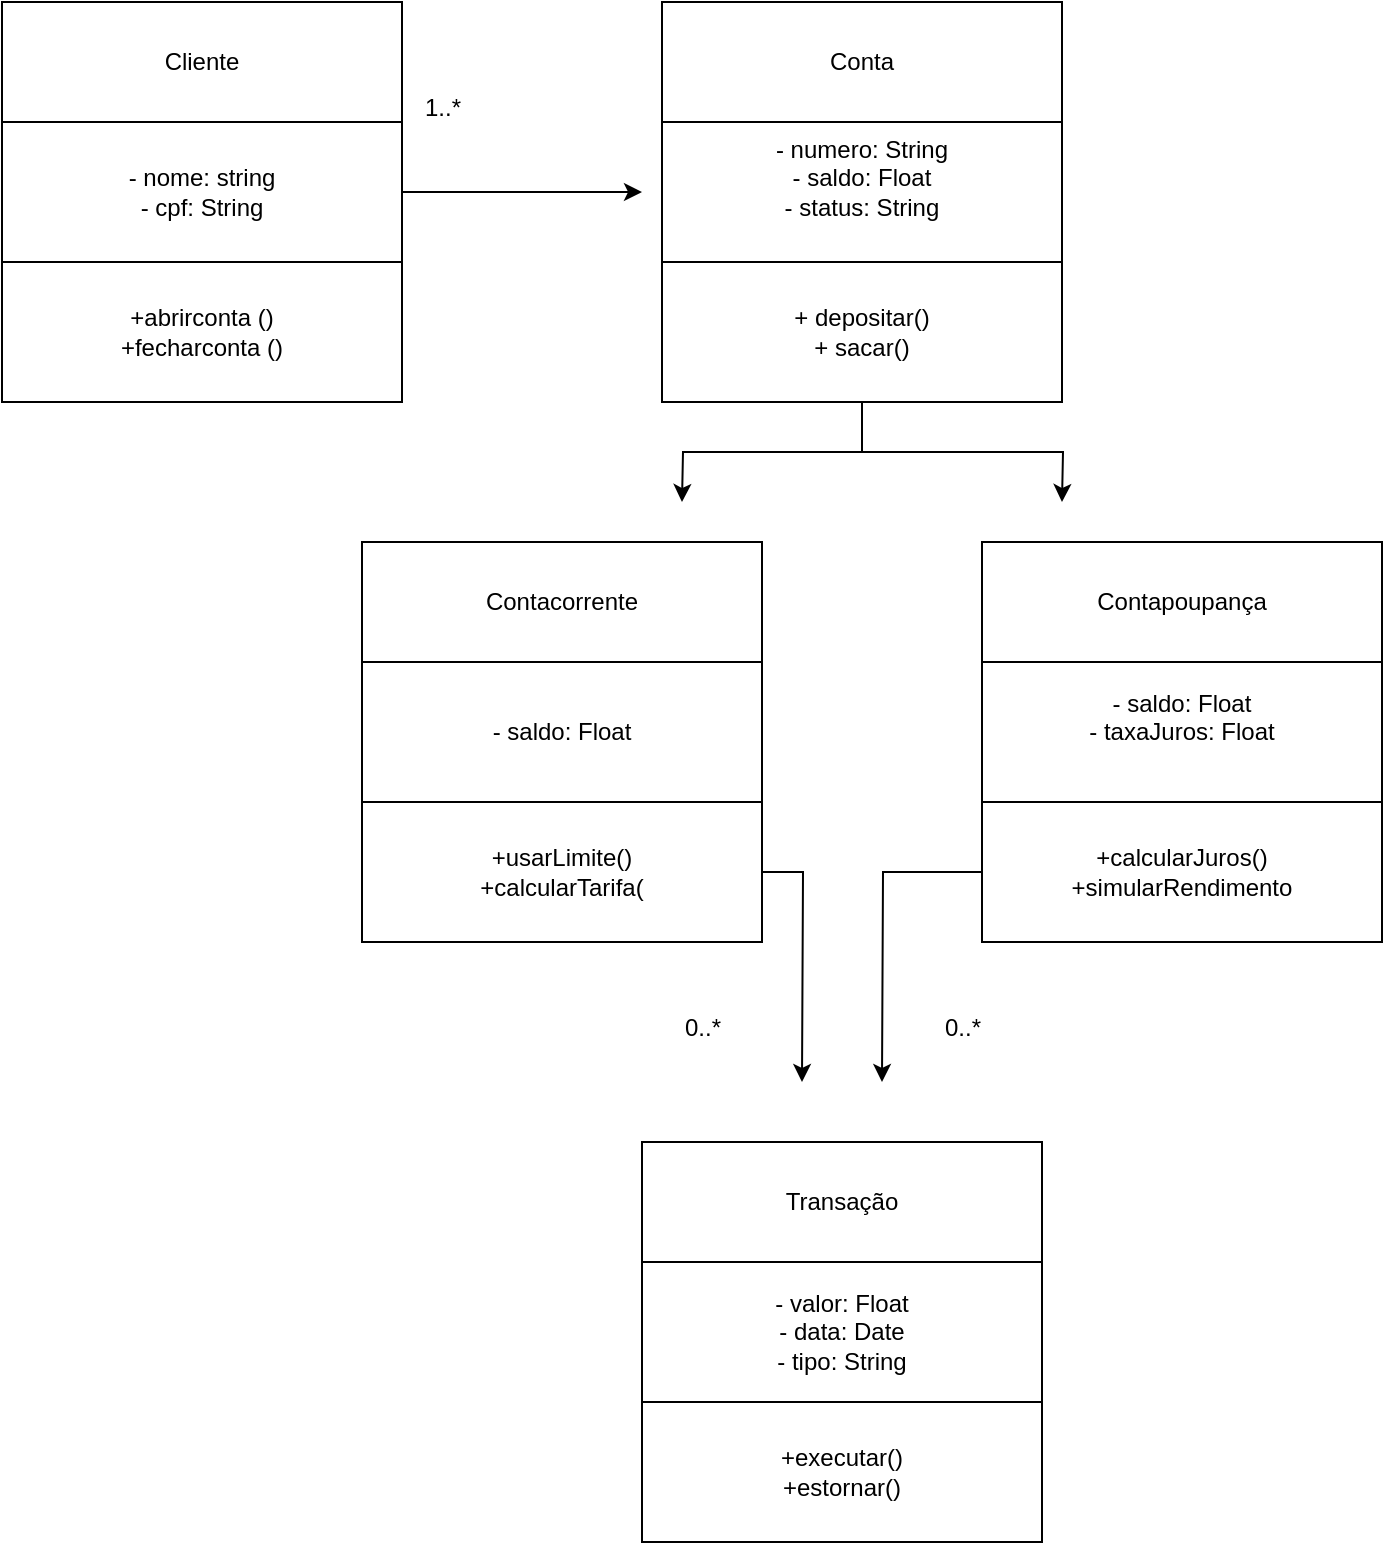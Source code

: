 <mxfile version="27.1.1">
  <diagram name="Página-1" id="xN713e49Yqed7UO6VAEz">
    <mxGraphModel grid="1" page="1" gridSize="10" guides="1" tooltips="1" connect="1" arrows="1" fold="1" pageScale="1" pageWidth="827" pageHeight="1169" math="0" shadow="0">
      <root>
        <mxCell id="0" />
        <mxCell id="1" parent="0" />
        <mxCell id="HU1gYTTpNDTqksBCKacw-1" value="Cliente" style="rounded=0;whiteSpace=wrap;html=1;align=center;" vertex="1" parent="1">
          <mxGeometry x="40" y="80" width="200" height="60" as="geometry" />
        </mxCell>
        <mxCell id="HU1gYTTpNDTqksBCKacw-5" style="edgeStyle=orthogonalEdgeStyle;rounded=0;orthogonalLoop=1;jettySize=auto;html=1;exitX=1;exitY=0.5;exitDx=0;exitDy=0;" edge="1" parent="1" source="HU1gYTTpNDTqksBCKacw-2">
          <mxGeometry relative="1" as="geometry">
            <mxPoint x="360" y="175" as="targetPoint" />
          </mxGeometry>
        </mxCell>
        <mxCell id="HU1gYTTpNDTqksBCKacw-2" value="&lt;div&gt;- nome: string&lt;/div&gt;&lt;div&gt;- cpf: String&lt;/div&gt;" style="rounded=0;whiteSpace=wrap;html=1;align=center;" vertex="1" parent="1">
          <mxGeometry x="40" y="140" width="200" height="70" as="geometry" />
        </mxCell>
        <mxCell id="HU1gYTTpNDTqksBCKacw-4" value="+abrirconta ()&lt;div&gt;+fecharconta ()&lt;/div&gt;" style="rounded=0;whiteSpace=wrap;html=1;align=center;" vertex="1" parent="1">
          <mxGeometry x="40" y="210" width="200" height="70" as="geometry" />
        </mxCell>
        <mxCell id="HU1gYTTpNDTqksBCKacw-6" value="Conta" style="rounded=0;whiteSpace=wrap;html=1;align=center;" vertex="1" parent="1">
          <mxGeometry x="370" y="80" width="200" height="60" as="geometry" />
        </mxCell>
        <mxCell id="HU1gYTTpNDTqksBCKacw-7" value="&lt;div&gt;- numero: String&lt;/div&gt;&lt;div&gt;- saldo: Float&lt;/div&gt;&lt;div&gt;- status: String&lt;/div&gt;&lt;div&gt;&lt;br&gt;&lt;/div&gt;" style="rounded=0;whiteSpace=wrap;html=1;align=center;" vertex="1" parent="1">
          <mxGeometry x="370" y="140" width="200" height="70" as="geometry" />
        </mxCell>
        <mxCell id="HU1gYTTpNDTqksBCKacw-20" style="edgeStyle=orthogonalEdgeStyle;rounded=0;orthogonalLoop=1;jettySize=auto;html=1;" edge="1" parent="1" source="HU1gYTTpNDTqksBCKacw-8">
          <mxGeometry relative="1" as="geometry">
            <mxPoint x="570" y="330" as="targetPoint" />
          </mxGeometry>
        </mxCell>
        <mxCell id="HU1gYTTpNDTqksBCKacw-22" style="edgeStyle=orthogonalEdgeStyle;rounded=0;orthogonalLoop=1;jettySize=auto;html=1;" edge="1" parent="1" source="HU1gYTTpNDTqksBCKacw-8">
          <mxGeometry relative="1" as="geometry">
            <mxPoint x="380" y="330" as="targetPoint" />
          </mxGeometry>
        </mxCell>
        <mxCell id="HU1gYTTpNDTqksBCKacw-8" value="&lt;div&gt;+ depositar()&lt;/div&gt;&lt;div&gt;+ sacar()&lt;/div&gt;" style="rounded=0;whiteSpace=wrap;html=1;align=center;" vertex="1" parent="1">
          <mxGeometry x="370" y="210" width="200" height="70" as="geometry" />
        </mxCell>
        <mxCell id="HU1gYTTpNDTqksBCKacw-9" value="Contacorrente" style="rounded=0;whiteSpace=wrap;html=1;align=center;" vertex="1" parent="1">
          <mxGeometry x="220" y="350" width="200" height="60" as="geometry" />
        </mxCell>
        <mxCell id="HU1gYTTpNDTqksBCKacw-10" value="Contapoupança" style="rounded=0;whiteSpace=wrap;html=1;align=center;" vertex="1" parent="1">
          <mxGeometry x="530" y="350" width="200" height="60" as="geometry" />
        </mxCell>
        <mxCell id="HU1gYTTpNDTqksBCKacw-11" value="- saldo: Float" style="rounded=0;whiteSpace=wrap;html=1;align=center;" vertex="1" parent="1">
          <mxGeometry x="220" y="410" width="200" height="70" as="geometry" />
        </mxCell>
        <mxCell id="HU1gYTTpNDTqksBCKacw-12" value="- saldo: Float&lt;div&gt;&lt;div&gt;- taxaJuros: Float&lt;/div&gt;&lt;/div&gt;&lt;div&gt;&lt;br&gt;&lt;/div&gt;" style="rounded=0;whiteSpace=wrap;html=1;align=center;" vertex="1" parent="1">
          <mxGeometry x="530" y="410" width="200" height="70" as="geometry" />
        </mxCell>
        <mxCell id="HU1gYTTpNDTqksBCKacw-23" style="edgeStyle=orthogonalEdgeStyle;rounded=0;orthogonalLoop=1;jettySize=auto;html=1;" edge="1" parent="1" source="HU1gYTTpNDTqksBCKacw-14">
          <mxGeometry relative="1" as="geometry">
            <mxPoint x="440" y="620" as="targetPoint" />
          </mxGeometry>
        </mxCell>
        <mxCell id="HU1gYTTpNDTqksBCKacw-14" value="+usarLimite()&lt;div&gt;+calcularTarifa(&lt;/div&gt;" style="rounded=0;whiteSpace=wrap;html=1;align=center;" vertex="1" parent="1">
          <mxGeometry x="220" y="480" width="200" height="70" as="geometry" />
        </mxCell>
        <mxCell id="HU1gYTTpNDTqksBCKacw-24" style="edgeStyle=orthogonalEdgeStyle;rounded=0;orthogonalLoop=1;jettySize=auto;html=1;" edge="1" parent="1" source="HU1gYTTpNDTqksBCKacw-15">
          <mxGeometry relative="1" as="geometry">
            <mxPoint x="480" y="620" as="targetPoint" />
          </mxGeometry>
        </mxCell>
        <mxCell id="HU1gYTTpNDTqksBCKacw-15" value="+calcularJuros()&lt;div&gt;+simularRendimento&lt;/div&gt;" style="rounded=0;whiteSpace=wrap;html=1;align=center;" vertex="1" parent="1">
          <mxGeometry x="530" y="480" width="200" height="70" as="geometry" />
        </mxCell>
        <mxCell id="HU1gYTTpNDTqksBCKacw-16" value="Transação" style="rounded=0;whiteSpace=wrap;html=1;align=center;" vertex="1" parent="1">
          <mxGeometry x="360" y="650" width="200" height="60" as="geometry" />
        </mxCell>
        <mxCell id="HU1gYTTpNDTqksBCKacw-17" value="&lt;div&gt;- valor: Float&lt;/div&gt;&lt;div&gt;- data: Date&lt;/div&gt;&lt;div&gt;- tipo: String&lt;/div&gt;" style="rounded=0;whiteSpace=wrap;html=1;align=center;" vertex="1" parent="1">
          <mxGeometry x="360" y="710" width="200" height="70" as="geometry" />
        </mxCell>
        <mxCell id="HU1gYTTpNDTqksBCKacw-18" value="+executar()&lt;div&gt;+estornar()&lt;/div&gt;" style="rounded=0;whiteSpace=wrap;html=1;align=center;" vertex="1" parent="1">
          <mxGeometry x="360" y="780" width="200" height="70" as="geometry" />
        </mxCell>
        <mxCell id="HU1gYTTpNDTqksBCKacw-25" value="1..*" style="text;html=1;align=center;verticalAlign=middle;resizable=0;points=[];autosize=1;strokeColor=none;fillColor=none;" vertex="1" parent="1">
          <mxGeometry x="240" y="118" width="40" height="30" as="geometry" />
        </mxCell>
        <mxCell id="HU1gYTTpNDTqksBCKacw-26" value="0..*" style="text;html=1;align=center;verticalAlign=middle;resizable=0;points=[];autosize=1;strokeColor=none;fillColor=none;" vertex="1" parent="1">
          <mxGeometry x="370" y="578" width="40" height="30" as="geometry" />
        </mxCell>
        <mxCell id="HU1gYTTpNDTqksBCKacw-27" value="0..*" style="text;html=1;align=center;verticalAlign=middle;resizable=0;points=[];autosize=1;strokeColor=none;fillColor=none;" vertex="1" parent="1">
          <mxGeometry x="500" y="578" width="40" height="30" as="geometry" />
        </mxCell>
      </root>
    </mxGraphModel>
  </diagram>
</mxfile>
